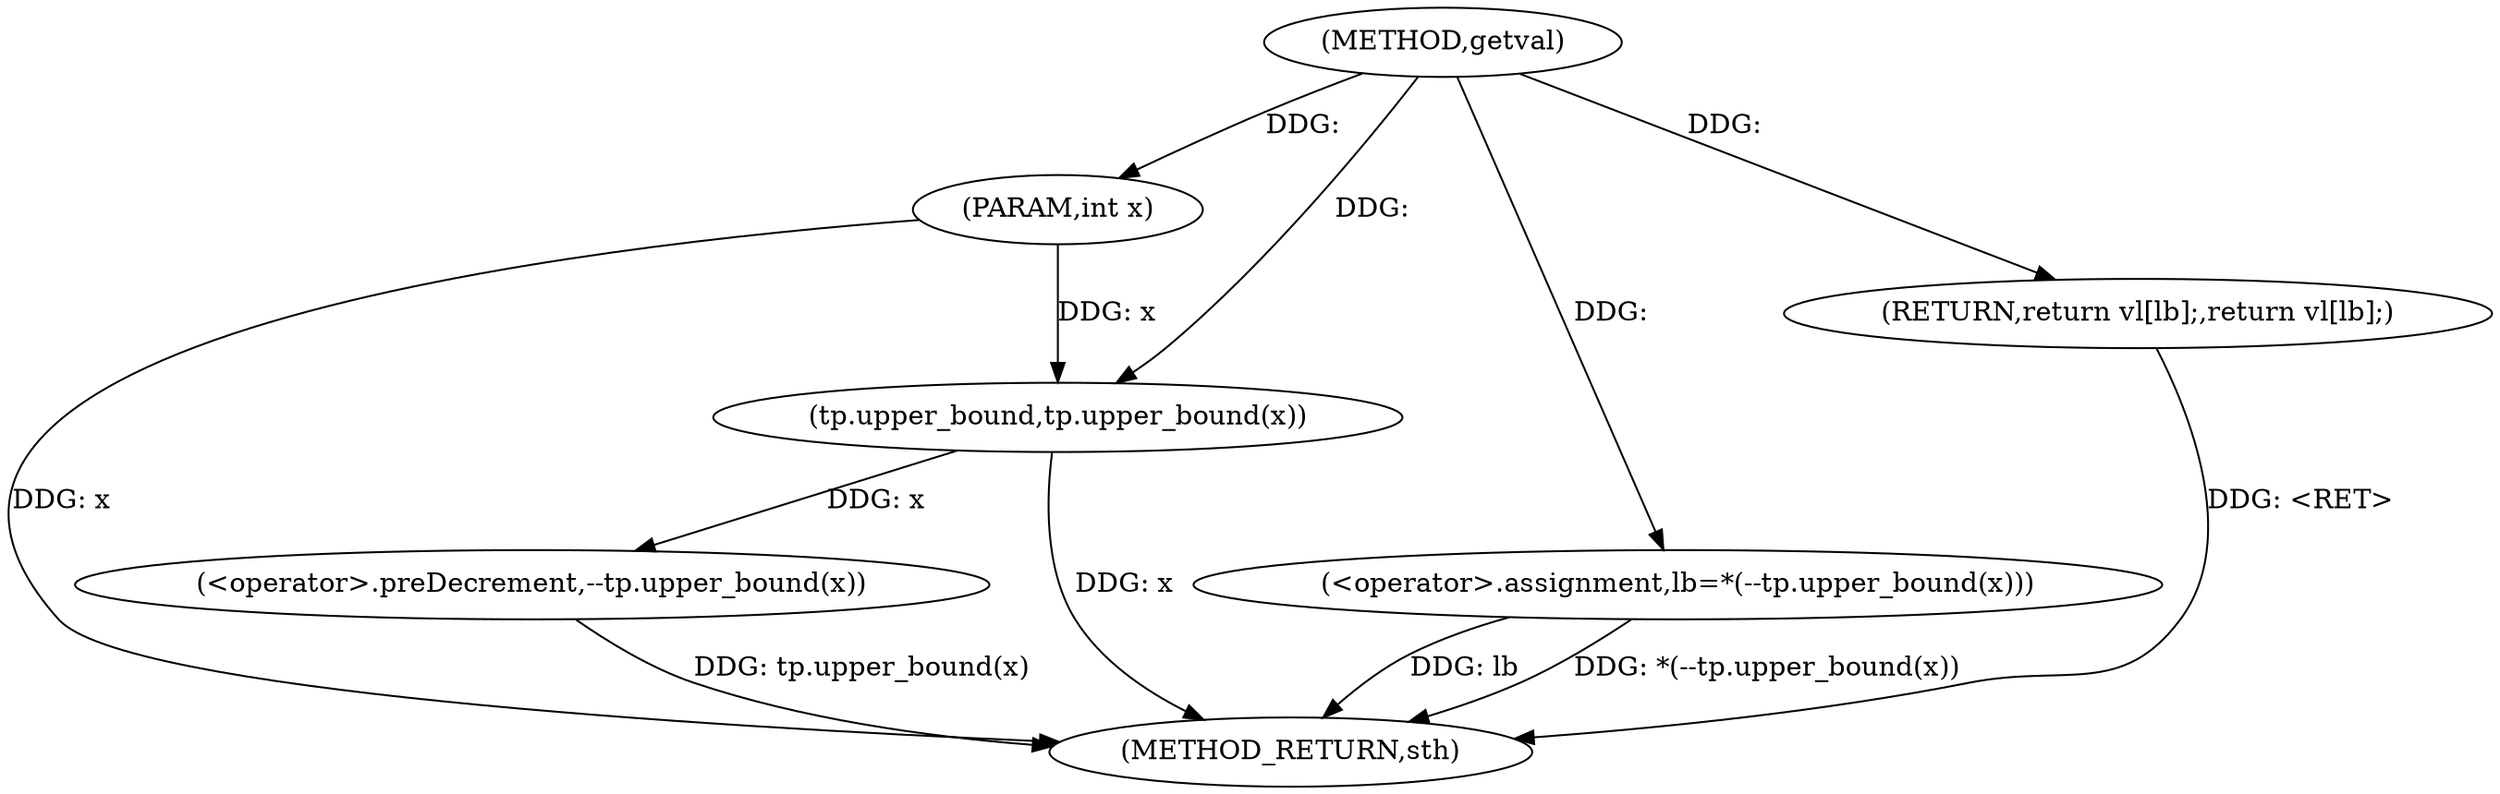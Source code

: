 digraph "getval" {  
"1000724" [label = "(METHOD,getval)" ]
"1000738" [label = "(METHOD_RETURN,sth)" ]
"1000725" [label = "(PARAM,int x)" ]
"1000728" [label = "(<operator>.assignment,lb=*(--tp.upper_bound(x)))" ]
"1000734" [label = "(RETURN,return vl[lb];,return vl[lb];)" ]
"1000731" [label = "(<operator>.preDecrement,--tp.upper_bound(x))" ]
"1000732" [label = "(tp.upper_bound,tp.upper_bound(x))" ]
  "1000725" -> "1000738"  [ label = "DDG: x"] 
  "1000728" -> "1000738"  [ label = "DDG: lb"] 
  "1000732" -> "1000738"  [ label = "DDG: x"] 
  "1000731" -> "1000738"  [ label = "DDG: tp.upper_bound(x)"] 
  "1000728" -> "1000738"  [ label = "DDG: *(--tp.upper_bound(x))"] 
  "1000734" -> "1000738"  [ label = "DDG: <RET>"] 
  "1000724" -> "1000725"  [ label = "DDG: "] 
  "1000724" -> "1000734"  [ label = "DDG: "] 
  "1000724" -> "1000728"  [ label = "DDG: "] 
  "1000732" -> "1000731"  [ label = "DDG: x"] 
  "1000725" -> "1000732"  [ label = "DDG: x"] 
  "1000724" -> "1000732"  [ label = "DDG: "] 
}
